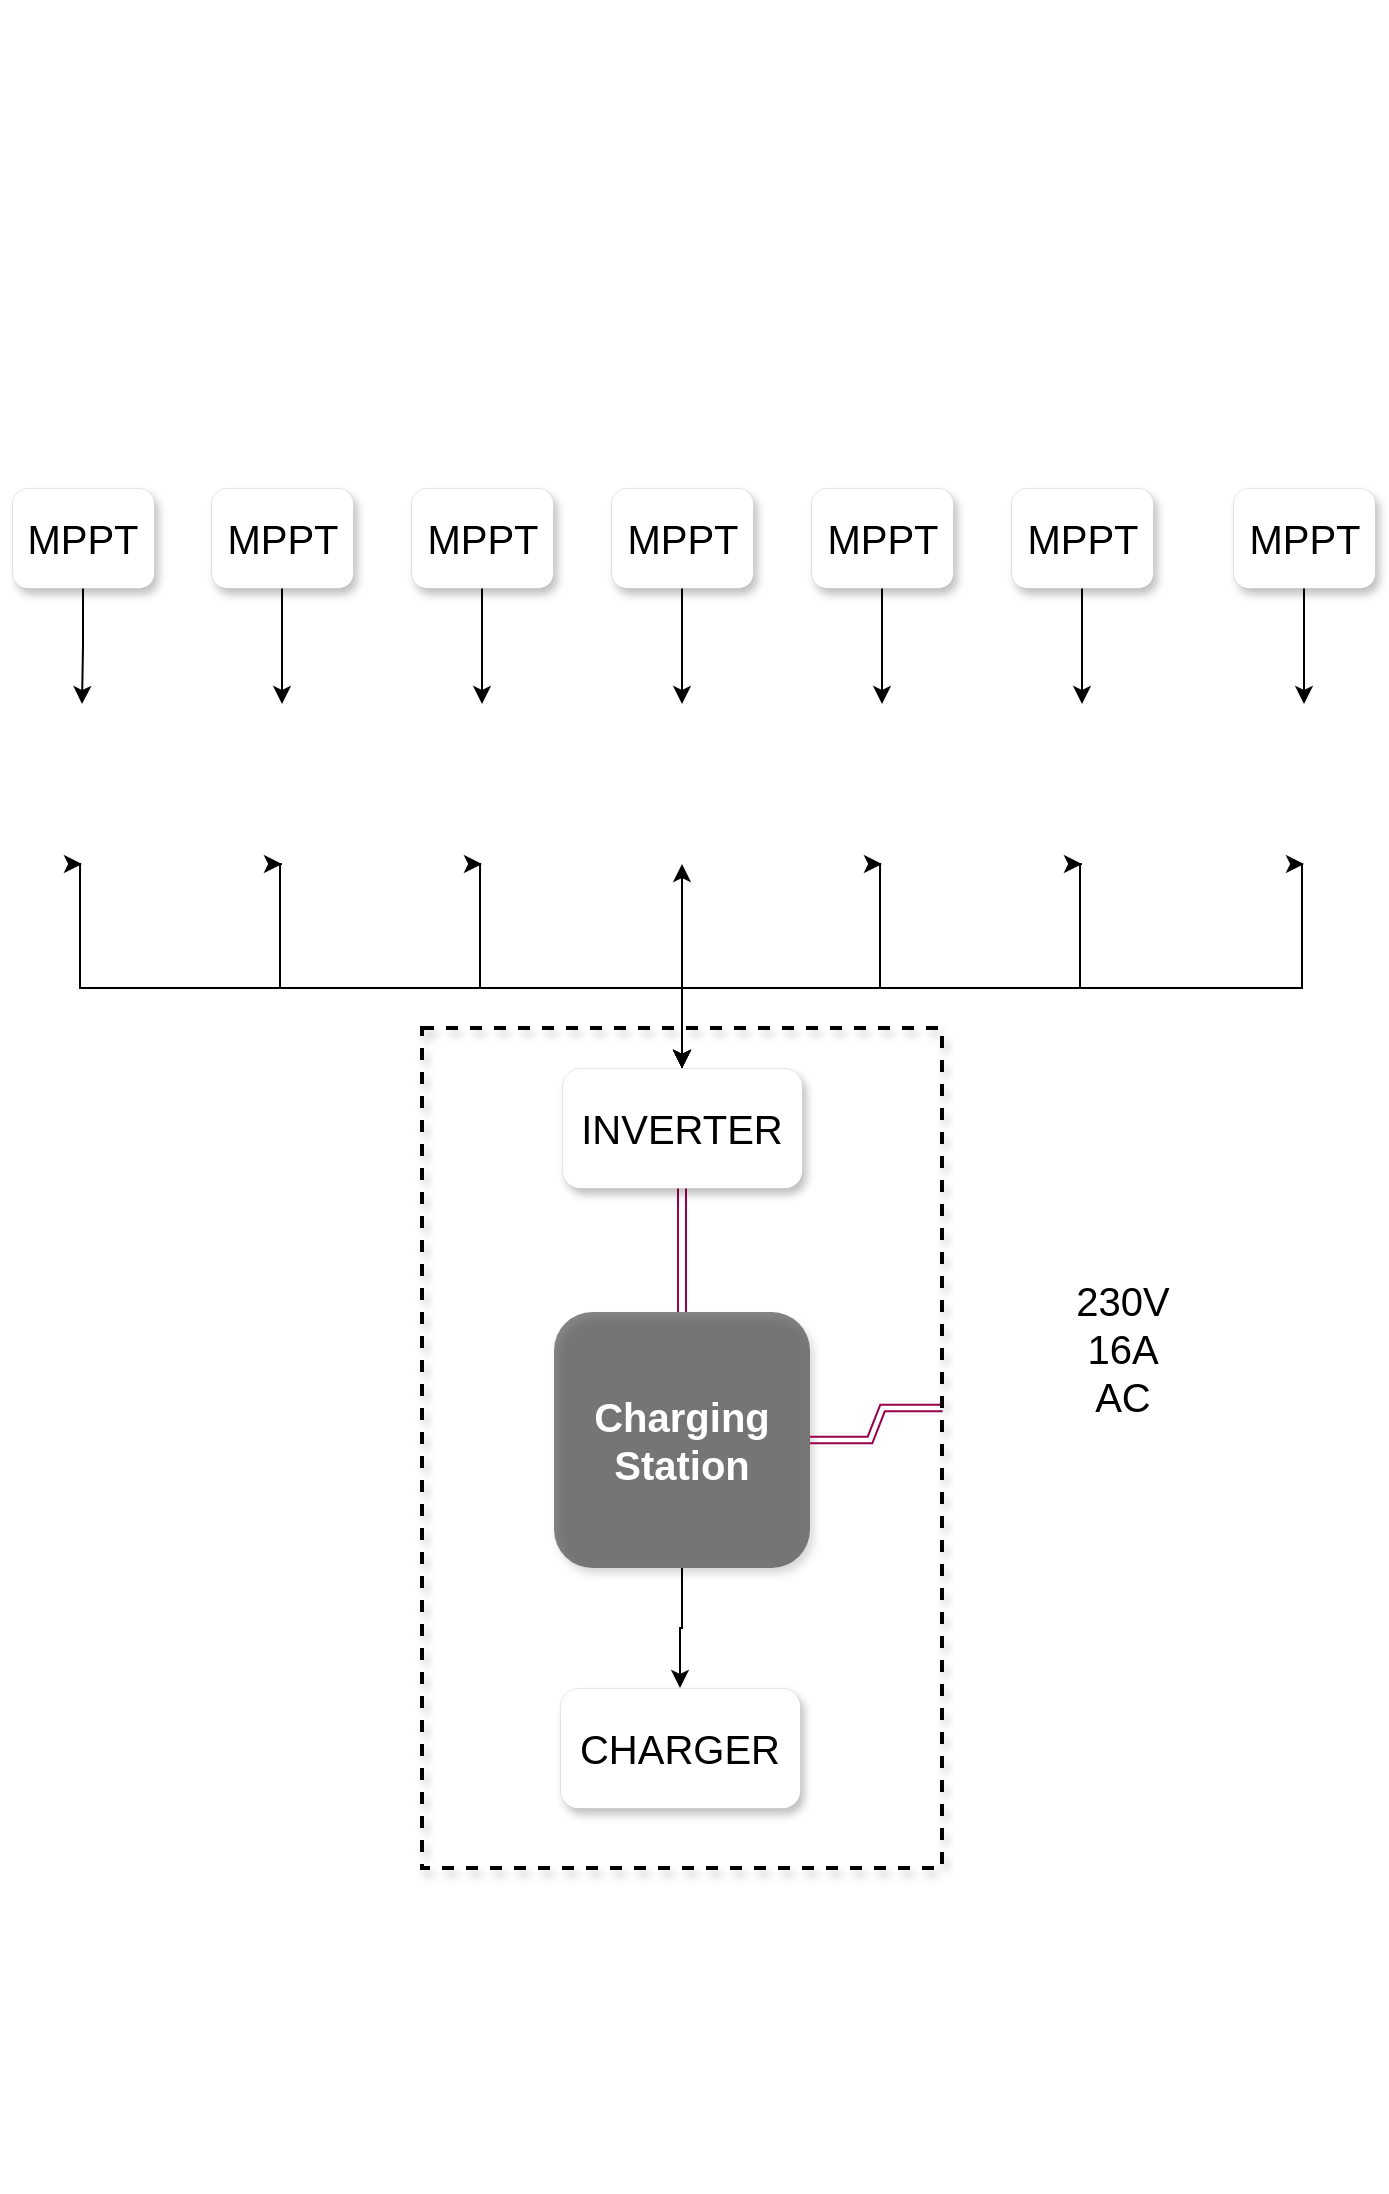 <mxfile version="16.5.6" type="github">
  <diagram id="3-a4-CI-qSKEU-WzGFCh" name="Page-1">
    <mxGraphModel dx="2944" dy="2092" grid="1" gridSize="10" guides="1" tooltips="1" connect="1" arrows="1" fold="1" page="1" pageScale="1" pageWidth="827" pageHeight="1169" math="0" shadow="0">
      <root>
        <mxCell id="0" />
        <mxCell id="1" parent="0" />
        <mxCell id="anqY4GfiEuh1hVHhhSKL-25" style="edgeStyle=orthogonalEdgeStyle;rounded=0;orthogonalLoop=1;jettySize=auto;html=1;exitX=0.5;exitY=1;exitDx=0;exitDy=0;entryX=0.5;entryY=0;entryDx=0;entryDy=0;fontSize=20;fontColor=#000000;" edge="1" parent="1" source="anqY4GfiEuh1hVHhhSKL-1" target="anqY4GfiEuh1hVHhhSKL-24">
          <mxGeometry relative="1" as="geometry" />
        </mxCell>
        <mxCell id="anqY4GfiEuh1hVHhhSKL-1" value="&lt;b style=&quot;font-size: 20px&quot;&gt;&lt;font color=&quot;#ffffff&quot; style=&quot;font-size: 20px&quot;&gt;Charging&lt;br&gt;Station&lt;/font&gt;&lt;/b&gt;" style="whiteSpace=wrap;html=1;aspect=fixed;fillColor=#333333;gradientColor=none;rounded=1;shadow=1;sketch=0;glass=0;strokeColor=none;opacity=60;" vertex="1" parent="1">
          <mxGeometry x="361" y="697" width="128" height="128" as="geometry" />
        </mxCell>
        <mxCell id="anqY4GfiEuh1hVHhhSKL-2" value="" style="shape=image;html=1;verticalAlign=top;verticalLabelPosition=bottom;labelBackgroundColor=#ffffff;imageAspect=0;aspect=fixed;image=https://cdn4.iconfinder.com/data/icons/transportation-and-vehicle/128/Transportation_And_Vehicle_3-03-128.png" vertex="1" parent="1">
          <mxGeometry x="84" y="1047" width="90" height="90" as="geometry" />
        </mxCell>
        <mxCell id="anqY4GfiEuh1hVHhhSKL-47" style="edgeStyle=orthogonalEdgeStyle;rounded=0;orthogonalLoop=1;jettySize=auto;html=1;entryX=0.5;entryY=0;entryDx=0;entryDy=0;fontSize=20;fontColor=#000000;" edge="1" parent="1" source="anqY4GfiEuh1hVHhhSKL-11" target="anqY4GfiEuh1hVHhhSKL-18">
          <mxGeometry relative="1" as="geometry">
            <Array as="points">
              <mxPoint x="124" y="535" />
              <mxPoint x="425" y="535" />
            </Array>
          </mxGeometry>
        </mxCell>
        <mxCell id="anqY4GfiEuh1hVHhhSKL-11" value="" style="shape=image;html=1;verticalAlign=top;verticalLabelPosition=bottom;labelBackgroundColor=#ffffff;imageAspect=0;aspect=fixed;image=https://cdn3.iconfinder.com/data/icons/energy-and-power-glyph-24-px/24/Automotive_battery_battery_charging_car_battery_truck_battery_vehicle_battery_2-128.png;fillOpacity=70;" vertex="1" parent="1">
          <mxGeometry x="85" y="393" width="80" height="80" as="geometry" />
        </mxCell>
        <mxCell id="anqY4GfiEuh1hVHhhSKL-48" style="edgeStyle=orthogonalEdgeStyle;rounded=0;orthogonalLoop=1;jettySize=auto;html=1;exitX=0.5;exitY=1;exitDx=0;exitDy=0;fontSize=20;fontColor=#000000;" edge="1" parent="1" source="anqY4GfiEuh1hVHhhSKL-12" target="anqY4GfiEuh1hVHhhSKL-18">
          <mxGeometry relative="1" as="geometry">
            <Array as="points">
              <mxPoint x="224" y="535" />
              <mxPoint x="425" y="535" />
            </Array>
          </mxGeometry>
        </mxCell>
        <mxCell id="anqY4GfiEuh1hVHhhSKL-12" value="" style="shape=image;html=1;verticalAlign=top;verticalLabelPosition=bottom;labelBackgroundColor=#ffffff;imageAspect=0;aspect=fixed;image=https://cdn3.iconfinder.com/data/icons/energy-and-power-glyph-24-px/24/Automotive_battery_battery_charging_car_battery_truck_battery_vehicle_battery_2-128.png;fillOpacity=70;" vertex="1" parent="1">
          <mxGeometry x="185" y="393" width="80" height="80" as="geometry" />
        </mxCell>
        <mxCell id="anqY4GfiEuh1hVHhhSKL-49" style="edgeStyle=orthogonalEdgeStyle;rounded=0;orthogonalLoop=1;jettySize=auto;html=1;entryX=0.5;entryY=0;entryDx=0;entryDy=0;fontSize=20;fontColor=#000000;" edge="1" parent="1" source="anqY4GfiEuh1hVHhhSKL-13" target="anqY4GfiEuh1hVHhhSKL-18">
          <mxGeometry relative="1" as="geometry">
            <Array as="points">
              <mxPoint x="324" y="535" />
              <mxPoint x="425" y="535" />
            </Array>
          </mxGeometry>
        </mxCell>
        <mxCell id="anqY4GfiEuh1hVHhhSKL-13" value="" style="shape=image;html=1;verticalAlign=top;verticalLabelPosition=bottom;labelBackgroundColor=#ffffff;imageAspect=0;aspect=fixed;image=https://cdn3.iconfinder.com/data/icons/energy-and-power-glyph-24-px/24/Automotive_battery_battery_charging_car_battery_truck_battery_vehicle_battery_2-128.png;fillOpacity=70;" vertex="1" parent="1">
          <mxGeometry x="285" y="393" width="80" height="80" as="geometry" />
        </mxCell>
        <mxCell id="anqY4GfiEuh1hVHhhSKL-14" value="" style="shape=image;html=1;verticalAlign=top;verticalLabelPosition=bottom;labelBackgroundColor=#ffffff;imageAspect=0;aspect=fixed;image=https://cdn3.iconfinder.com/data/icons/energy-and-power-glyph-24-px/24/Automotive_battery_battery_charging_car_battery_truck_battery_vehicle_battery_2-128.png;fillOpacity=70;" vertex="1" parent="1">
          <mxGeometry x="385" y="393" width="80" height="80" as="geometry" />
        </mxCell>
        <mxCell id="anqY4GfiEuh1hVHhhSKL-50" style="edgeStyle=orthogonalEdgeStyle;rounded=0;orthogonalLoop=1;jettySize=auto;html=1;fontSize=20;fontColor=#000000;" edge="1" parent="1" source="anqY4GfiEuh1hVHhhSKL-15">
          <mxGeometry relative="1" as="geometry">
            <mxPoint x="425" y="575" as="targetPoint" />
            <Array as="points">
              <mxPoint x="524" y="535" />
              <mxPoint x="425" y="535" />
            </Array>
          </mxGeometry>
        </mxCell>
        <mxCell id="anqY4GfiEuh1hVHhhSKL-15" value="" style="shape=image;html=1;verticalAlign=top;verticalLabelPosition=bottom;labelBackgroundColor=#ffffff;imageAspect=0;aspect=fixed;image=https://cdn3.iconfinder.com/data/icons/energy-and-power-glyph-24-px/24/Automotive_battery_battery_charging_car_battery_truck_battery_vehicle_battery_2-128.png;fillOpacity=70;" vertex="1" parent="1">
          <mxGeometry x="485" y="393" width="80" height="80" as="geometry" />
        </mxCell>
        <mxCell id="anqY4GfiEuh1hVHhhSKL-51" style="edgeStyle=orthogonalEdgeStyle;rounded=0;orthogonalLoop=1;jettySize=auto;html=1;exitX=0.5;exitY=1;exitDx=0;exitDy=0;entryX=0.5;entryY=0;entryDx=0;entryDy=0;fontSize=20;fontColor=#000000;" edge="1" parent="1" source="anqY4GfiEuh1hVHhhSKL-16" target="anqY4GfiEuh1hVHhhSKL-18">
          <mxGeometry relative="1" as="geometry">
            <Array as="points">
              <mxPoint x="624" y="535" />
              <mxPoint x="425" y="535" />
            </Array>
          </mxGeometry>
        </mxCell>
        <mxCell id="anqY4GfiEuh1hVHhhSKL-16" value="" style="shape=image;html=1;verticalAlign=top;verticalLabelPosition=bottom;labelBackgroundColor=#ffffff;imageAspect=0;aspect=fixed;image=https://cdn3.iconfinder.com/data/icons/energy-and-power-glyph-24-px/24/Automotive_battery_battery_charging_car_battery_truck_battery_vehicle_battery_2-128.png;fillOpacity=70;" vertex="1" parent="1">
          <mxGeometry x="585" y="393" width="80" height="80" as="geometry" />
        </mxCell>
        <mxCell id="anqY4GfiEuh1hVHhhSKL-19" style="edgeStyle=orthogonalEdgeStyle;rounded=0;orthogonalLoop=1;jettySize=auto;html=1;entryX=0.5;entryY=0;entryDx=0;entryDy=0;fontSize=20;fontColor=#000000;shape=link;strokeColor=#99004D;" edge="1" parent="1" source="anqY4GfiEuh1hVHhhSKL-18" target="anqY4GfiEuh1hVHhhSKL-1">
          <mxGeometry relative="1" as="geometry" />
        </mxCell>
        <mxCell id="anqY4GfiEuh1hVHhhSKL-43" style="edgeStyle=orthogonalEdgeStyle;rounded=0;orthogonalLoop=1;jettySize=auto;html=1;entryX=0.5;entryY=1;entryDx=0;entryDy=0;fontSize=20;fontColor=#000000;" edge="1" parent="1" source="anqY4GfiEuh1hVHhhSKL-18" target="anqY4GfiEuh1hVHhhSKL-14">
          <mxGeometry relative="1" as="geometry" />
        </mxCell>
        <mxCell id="anqY4GfiEuh1hVHhhSKL-53" style="edgeStyle=orthogonalEdgeStyle;rounded=0;orthogonalLoop=1;jettySize=auto;html=1;entryX=0.5;entryY=1;entryDx=0;entryDy=0;fontSize=20;fontColor=#000000;" edge="1" parent="1" source="anqY4GfiEuh1hVHhhSKL-18" target="anqY4GfiEuh1hVHhhSKL-15">
          <mxGeometry relative="1" as="geometry">
            <Array as="points">
              <mxPoint x="425" y="535" />
              <mxPoint x="524" y="535" />
            </Array>
          </mxGeometry>
        </mxCell>
        <mxCell id="anqY4GfiEuh1hVHhhSKL-54" style="edgeStyle=orthogonalEdgeStyle;rounded=0;orthogonalLoop=1;jettySize=auto;html=1;entryX=0.5;entryY=1;entryDx=0;entryDy=0;fontSize=20;fontColor=#000000;" edge="1" parent="1" source="anqY4GfiEuh1hVHhhSKL-18" target="anqY4GfiEuh1hVHhhSKL-16">
          <mxGeometry relative="1" as="geometry">
            <Array as="points">
              <mxPoint x="425" y="535" />
              <mxPoint x="624" y="535" />
            </Array>
          </mxGeometry>
        </mxCell>
        <mxCell id="anqY4GfiEuh1hVHhhSKL-55" style="edgeStyle=orthogonalEdgeStyle;rounded=0;orthogonalLoop=1;jettySize=auto;html=1;entryX=0.5;entryY=1;entryDx=0;entryDy=0;fontSize=20;fontColor=#000000;" edge="1" parent="1" source="anqY4GfiEuh1hVHhhSKL-18" target="anqY4GfiEuh1hVHhhSKL-44">
          <mxGeometry relative="1" as="geometry">
            <Array as="points">
              <mxPoint x="425" y="535" />
              <mxPoint x="735" y="535" />
            </Array>
          </mxGeometry>
        </mxCell>
        <mxCell id="anqY4GfiEuh1hVHhhSKL-56" style="edgeStyle=orthogonalEdgeStyle;rounded=0;orthogonalLoop=1;jettySize=auto;html=1;entryX=0.5;entryY=1;entryDx=0;entryDy=0;fontSize=20;fontColor=#000000;" edge="1" parent="1" source="anqY4GfiEuh1hVHhhSKL-18" target="anqY4GfiEuh1hVHhhSKL-13">
          <mxGeometry relative="1" as="geometry">
            <Array as="points">
              <mxPoint x="425" y="535" />
              <mxPoint x="324" y="535" />
            </Array>
          </mxGeometry>
        </mxCell>
        <mxCell id="anqY4GfiEuh1hVHhhSKL-57" style="edgeStyle=orthogonalEdgeStyle;rounded=0;orthogonalLoop=1;jettySize=auto;html=1;entryX=0.5;entryY=1;entryDx=0;entryDy=0;fontSize=20;fontColor=#000000;" edge="1" parent="1" source="anqY4GfiEuh1hVHhhSKL-18" target="anqY4GfiEuh1hVHhhSKL-12">
          <mxGeometry relative="1" as="geometry">
            <Array as="points">
              <mxPoint x="425" y="535" />
              <mxPoint x="224" y="535" />
            </Array>
          </mxGeometry>
        </mxCell>
        <mxCell id="anqY4GfiEuh1hVHhhSKL-58" style="edgeStyle=orthogonalEdgeStyle;rounded=0;orthogonalLoop=1;jettySize=auto;html=1;entryX=0.5;entryY=1;entryDx=0;entryDy=0;fontSize=20;fontColor=#000000;" edge="1" parent="1" source="anqY4GfiEuh1hVHhhSKL-18" target="anqY4GfiEuh1hVHhhSKL-11">
          <mxGeometry relative="1" as="geometry">
            <Array as="points">
              <mxPoint x="425" y="535" />
              <mxPoint x="124" y="535" />
            </Array>
          </mxGeometry>
        </mxCell>
        <mxCell id="anqY4GfiEuh1hVHhhSKL-18" value="&lt;font color=&quot;#000000&quot;&gt;INVERTER&lt;/font&gt;" style="rounded=1;whiteSpace=wrap;html=1;shadow=1;glass=0;sketch=0;fontSize=20;fontColor=#FFFFFF;fillColor=default;gradientColor=none;strokeColor=default;strokeWidth=0;" vertex="1" parent="1">
          <mxGeometry x="365" y="575" width="120" height="60" as="geometry" />
        </mxCell>
        <mxCell id="anqY4GfiEuh1hVHhhSKL-20" value="" style="shape=image;html=1;verticalAlign=top;verticalLabelPosition=bottom;labelBackgroundColor=#ffffff;imageAspect=0;aspect=fixed;image=https://cdn2.iconfinder.com/data/icons/business-and-education-1/512/133_Solar_Panel_Energy_technology_smart_city_technology_smart-128.png;rounded=1;shadow=1;glass=0;sketch=0;fontSize=20;fontColor=#000000;fillColor=default;gradientColor=none;fillOpacity=80;" vertex="1" parent="1">
          <mxGeometry x="129" y="45" width="128" height="128" as="geometry" />
        </mxCell>
        <mxCell id="anqY4GfiEuh1hVHhhSKL-22" value="" style="shape=image;html=1;verticalAlign=top;verticalLabelPosition=bottom;labelBackgroundColor=#ffffff;imageAspect=0;aspect=fixed;image=https://cdn2.iconfinder.com/data/icons/business-and-education-1/512/133_Solar_Panel_Energy_technology_smart_city_technology_smart-128.png;rounded=1;shadow=1;glass=0;sketch=0;fontSize=20;fontColor=#000000;fillColor=default;gradientColor=none;fillOpacity=80;" vertex="1" parent="1">
          <mxGeometry x="365" y="45" width="128" height="128" as="geometry" />
        </mxCell>
        <mxCell id="anqY4GfiEuh1hVHhhSKL-23" value="" style="shape=image;html=1;verticalAlign=top;verticalLabelPosition=bottom;labelBackgroundColor=#ffffff;imageAspect=0;aspect=fixed;image=https://cdn2.iconfinder.com/data/icons/business-and-education-1/512/133_Solar_Panel_Energy_technology_smart_city_technology_smart-128.png;rounded=1;shadow=1;glass=0;sketch=0;fontSize=20;fontColor=#000000;fillColor=default;gradientColor=none;fillOpacity=80;" vertex="1" parent="1">
          <mxGeometry x="595" y="45" width="128" height="128" as="geometry" />
        </mxCell>
        <mxCell id="anqY4GfiEuh1hVHhhSKL-24" value="&lt;font color=&quot;#000000&quot;&gt;CHARGER&lt;/font&gt;" style="rounded=1;whiteSpace=wrap;html=1;shadow=1;glass=0;sketch=0;fontSize=20;fontColor=#FFFFFF;fillColor=default;gradientColor=none;strokeColor=default;strokeWidth=0;" vertex="1" parent="1">
          <mxGeometry x="364" y="885" width="120" height="60" as="geometry" />
        </mxCell>
        <mxCell id="anqY4GfiEuh1hVHhhSKL-33" style="edgeStyle=orthogonalEdgeStyle;rounded=0;orthogonalLoop=1;jettySize=auto;html=1;fontSize=20;fontColor=#000000;" edge="1" parent="1" source="anqY4GfiEuh1hVHhhSKL-27" target="anqY4GfiEuh1hVHhhSKL-11">
          <mxGeometry relative="1" as="geometry" />
        </mxCell>
        <mxCell id="anqY4GfiEuh1hVHhhSKL-27" value="&lt;font color=&quot;#000000&quot;&gt;MPPT&lt;/font&gt;" style="rounded=1;whiteSpace=wrap;html=1;shadow=1;glass=0;sketch=0;fontSize=20;fontColor=#FFFFFF;fillColor=default;gradientColor=none;strokeColor=default;strokeWidth=0;" vertex="1" parent="1">
          <mxGeometry x="90" y="285" width="71" height="50" as="geometry" />
        </mxCell>
        <mxCell id="anqY4GfiEuh1hVHhhSKL-34" style="edgeStyle=orthogonalEdgeStyle;rounded=0;orthogonalLoop=1;jettySize=auto;html=1;fontSize=20;fontColor=#000000;" edge="1" parent="1" source="anqY4GfiEuh1hVHhhSKL-28" target="anqY4GfiEuh1hVHhhSKL-12">
          <mxGeometry relative="1" as="geometry" />
        </mxCell>
        <mxCell id="anqY4GfiEuh1hVHhhSKL-28" value="&lt;font color=&quot;#000000&quot;&gt;MPPT&lt;/font&gt;" style="rounded=1;whiteSpace=wrap;html=1;shadow=1;glass=0;sketch=0;fontSize=20;fontColor=#FFFFFF;fillColor=default;gradientColor=none;strokeColor=default;strokeWidth=0;" vertex="1" parent="1">
          <mxGeometry x="189.5" y="285" width="71" height="50" as="geometry" />
        </mxCell>
        <mxCell id="anqY4GfiEuh1hVHhhSKL-35" style="edgeStyle=orthogonalEdgeStyle;rounded=0;orthogonalLoop=1;jettySize=auto;html=1;fontSize=20;fontColor=#000000;" edge="1" parent="1" source="anqY4GfiEuh1hVHhhSKL-29" target="anqY4GfiEuh1hVHhhSKL-13">
          <mxGeometry relative="1" as="geometry" />
        </mxCell>
        <mxCell id="anqY4GfiEuh1hVHhhSKL-29" value="&lt;font color=&quot;#000000&quot;&gt;MPPT&lt;/font&gt;" style="rounded=1;whiteSpace=wrap;html=1;shadow=1;glass=0;sketch=0;fontSize=20;fontColor=#FFFFFF;fillColor=default;gradientColor=none;strokeColor=default;strokeWidth=0;" vertex="1" parent="1">
          <mxGeometry x="289.5" y="285" width="71" height="50" as="geometry" />
        </mxCell>
        <mxCell id="anqY4GfiEuh1hVHhhSKL-36" style="edgeStyle=orthogonalEdgeStyle;rounded=0;orthogonalLoop=1;jettySize=auto;html=1;entryX=0.5;entryY=0;entryDx=0;entryDy=0;fontSize=20;fontColor=#000000;" edge="1" parent="1" source="anqY4GfiEuh1hVHhhSKL-30" target="anqY4GfiEuh1hVHhhSKL-14">
          <mxGeometry relative="1" as="geometry" />
        </mxCell>
        <mxCell id="anqY4GfiEuh1hVHhhSKL-30" value="&lt;font color=&quot;#000000&quot;&gt;MPPT&lt;/font&gt;" style="rounded=1;whiteSpace=wrap;html=1;shadow=1;glass=0;sketch=0;fontSize=20;fontColor=#FFFFFF;fillColor=default;gradientColor=none;strokeColor=default;strokeWidth=0;" vertex="1" parent="1">
          <mxGeometry x="389.5" y="285" width="71" height="50" as="geometry" />
        </mxCell>
        <mxCell id="anqY4GfiEuh1hVHhhSKL-37" style="edgeStyle=orthogonalEdgeStyle;rounded=0;orthogonalLoop=1;jettySize=auto;html=1;fontSize=20;fontColor=#000000;" edge="1" parent="1" source="anqY4GfiEuh1hVHhhSKL-31" target="anqY4GfiEuh1hVHhhSKL-15">
          <mxGeometry relative="1" as="geometry" />
        </mxCell>
        <mxCell id="anqY4GfiEuh1hVHhhSKL-31" value="&lt;font color=&quot;#000000&quot;&gt;MPPT&lt;/font&gt;" style="rounded=1;whiteSpace=wrap;html=1;shadow=1;glass=0;sketch=0;fontSize=20;fontColor=#FFFFFF;fillColor=default;gradientColor=none;strokeColor=default;strokeWidth=0;" vertex="1" parent="1">
          <mxGeometry x="489.5" y="285" width="71" height="50" as="geometry" />
        </mxCell>
        <mxCell id="anqY4GfiEuh1hVHhhSKL-38" style="edgeStyle=orthogonalEdgeStyle;rounded=0;orthogonalLoop=1;jettySize=auto;html=1;fontSize=20;fontColor=#000000;" edge="1" parent="1" source="anqY4GfiEuh1hVHhhSKL-32" target="anqY4GfiEuh1hVHhhSKL-16">
          <mxGeometry relative="1" as="geometry" />
        </mxCell>
        <mxCell id="anqY4GfiEuh1hVHhhSKL-32" value="&lt;font color=&quot;#000000&quot;&gt;MPPT&lt;/font&gt;" style="rounded=1;whiteSpace=wrap;html=1;shadow=1;glass=0;sketch=0;fontSize=20;fontColor=#FFFFFF;fillColor=default;gradientColor=none;strokeColor=default;strokeWidth=0;" vertex="1" parent="1">
          <mxGeometry x="589.5" y="285" width="71" height="50" as="geometry" />
        </mxCell>
        <mxCell id="anqY4GfiEuh1hVHhhSKL-52" style="edgeStyle=orthogonalEdgeStyle;rounded=0;orthogonalLoop=1;jettySize=auto;html=1;entryX=0.5;entryY=0;entryDx=0;entryDy=0;fontSize=20;fontColor=#000000;" edge="1" parent="1" source="anqY4GfiEuh1hVHhhSKL-44" target="anqY4GfiEuh1hVHhhSKL-18">
          <mxGeometry relative="1" as="geometry">
            <Array as="points">
              <mxPoint x="735" y="535" />
              <mxPoint x="425" y="535" />
            </Array>
          </mxGeometry>
        </mxCell>
        <mxCell id="anqY4GfiEuh1hVHhhSKL-44" value="" style="shape=image;html=1;verticalAlign=top;verticalLabelPosition=bottom;labelBackgroundColor=#ffffff;imageAspect=0;aspect=fixed;image=https://cdn3.iconfinder.com/data/icons/energy-and-power-glyph-24-px/24/Automotive_battery_battery_charging_car_battery_truck_battery_vehicle_battery_2-128.png;fillOpacity=70;" vertex="1" parent="1">
          <mxGeometry x="696" y="393" width="80" height="80" as="geometry" />
        </mxCell>
        <mxCell id="anqY4GfiEuh1hVHhhSKL-46" style="edgeStyle=orthogonalEdgeStyle;rounded=0;orthogonalLoop=1;jettySize=auto;html=1;exitX=0.5;exitY=1;exitDx=0;exitDy=0;fontSize=20;fontColor=#000000;" edge="1" parent="1" source="anqY4GfiEuh1hVHhhSKL-45" target="anqY4GfiEuh1hVHhhSKL-44">
          <mxGeometry relative="1" as="geometry" />
        </mxCell>
        <mxCell id="anqY4GfiEuh1hVHhhSKL-45" value="&lt;font color=&quot;#000000&quot;&gt;MPPT&lt;/font&gt;" style="rounded=1;whiteSpace=wrap;html=1;shadow=1;glass=0;sketch=0;fontSize=20;fontColor=#FFFFFF;fillColor=default;gradientColor=none;strokeColor=default;strokeWidth=0;" vertex="1" parent="1">
          <mxGeometry x="700.5" y="285" width="71" height="50" as="geometry" />
        </mxCell>
        <mxCell id="anqY4GfiEuh1hVHhhSKL-59" value="" style="shape=image;html=1;verticalAlign=top;verticalLabelPosition=bottom;labelBackgroundColor=#ffffff;imageAspect=0;aspect=fixed;image=https://cdn4.iconfinder.com/data/icons/transportation-and-vehicle/128/Transportation_And_Vehicle_3-03-128.png" vertex="1" parent="1">
          <mxGeometry x="194" y="1047" width="90" height="90" as="geometry" />
        </mxCell>
        <mxCell id="anqY4GfiEuh1hVHhhSKL-60" value="" style="shape=image;html=1;verticalAlign=top;verticalLabelPosition=bottom;labelBackgroundColor=#ffffff;imageAspect=0;aspect=fixed;image=https://cdn4.iconfinder.com/data/icons/transportation-and-vehicle/128/Transportation_And_Vehicle_3-03-128.png" vertex="1" parent="1">
          <mxGeometry x="308.5" y="1047" width="90" height="90" as="geometry" />
        </mxCell>
        <mxCell id="anqY4GfiEuh1hVHhhSKL-61" value="" style="shape=image;html=1;verticalAlign=top;verticalLabelPosition=bottom;labelBackgroundColor=#ffffff;imageAspect=0;aspect=fixed;image=https://cdn4.iconfinder.com/data/icons/transportation-and-vehicle/128/Transportation_And_Vehicle_3-03-128.png" vertex="1" parent="1">
          <mxGeometry x="415" y="1047" width="90" height="90" as="geometry" />
        </mxCell>
        <mxCell id="anqY4GfiEuh1hVHhhSKL-62" value="" style="shape=image;html=1;verticalAlign=top;verticalLabelPosition=bottom;labelBackgroundColor=#ffffff;imageAspect=0;aspect=fixed;image=https://cdn4.iconfinder.com/data/icons/transportation-and-vehicle/128/Transportation_And_Vehicle_3-03-128.png" vertex="1" parent="1">
          <mxGeometry x="525" y="1047" width="90" height="90" as="geometry" />
        </mxCell>
        <mxCell id="anqY4GfiEuh1hVHhhSKL-63" value="" style="shape=image;html=1;verticalAlign=top;verticalLabelPosition=bottom;labelBackgroundColor=#ffffff;imageAspect=0;aspect=fixed;image=https://cdn4.iconfinder.com/data/icons/transportation-and-vehicle/128/Transportation_And_Vehicle_3-03-128.png" vertex="1" parent="1">
          <mxGeometry x="632" y="1047" width="90" height="90" as="geometry" />
        </mxCell>
        <mxCell id="anqY4GfiEuh1hVHhhSKL-64" value="" style="shape=image;html=1;verticalAlign=top;verticalLabelPosition=bottom;labelBackgroundColor=#ffffff;imageAspect=0;aspect=fixed;image=https://cdn2.iconfinder.com/data/icons/bitsies/128/Lightning-128.png;rounded=1;shadow=1;glass=0;sketch=0;fontSize=20;fontColor=#000000;strokeColor=default;strokeWidth=0;fillColor=#333333;gradientColor=none;" vertex="1" parent="1">
          <mxGeometry x="109" y="1019" width="40" height="40" as="geometry" />
        </mxCell>
        <mxCell id="anqY4GfiEuh1hVHhhSKL-65" value="" style="shape=image;html=1;verticalAlign=top;verticalLabelPosition=bottom;labelBackgroundColor=#ffffff;imageAspect=0;aspect=fixed;image=https://cdn2.iconfinder.com/data/icons/bitsies/128/Lightning-128.png;rounded=1;shadow=1;glass=0;sketch=0;fontSize=20;fontColor=#000000;strokeColor=default;strokeWidth=0;fillColor=#333333;gradientColor=none;" vertex="1" parent="1">
          <mxGeometry x="224" y="1019" width="40" height="40" as="geometry" />
        </mxCell>
        <mxCell id="anqY4GfiEuh1hVHhhSKL-66" value="" style="shape=image;html=1;verticalAlign=top;verticalLabelPosition=bottom;labelBackgroundColor=#ffffff;imageAspect=0;aspect=fixed;image=https://cdn2.iconfinder.com/data/icons/bitsies/128/Lightning-128.png;rounded=1;shadow=1;glass=0;sketch=0;fontSize=20;fontColor=#000000;strokeColor=default;strokeWidth=0;fillColor=#333333;gradientColor=none;" vertex="1" parent="1">
          <mxGeometry x="333.5" y="1019" width="40" height="40" as="geometry" />
        </mxCell>
        <mxCell id="anqY4GfiEuh1hVHhhSKL-67" value="" style="shape=image;html=1;verticalAlign=top;verticalLabelPosition=bottom;labelBackgroundColor=#ffffff;imageAspect=0;aspect=fixed;image=https://cdn2.iconfinder.com/data/icons/bitsies/128/Lightning-128.png;rounded=1;shadow=1;glass=0;sketch=0;fontSize=20;fontColor=#000000;strokeColor=default;strokeWidth=0;fillColor=#333333;gradientColor=none;" vertex="1" parent="1">
          <mxGeometry x="550" y="1019" width="40" height="40" as="geometry" />
        </mxCell>
        <mxCell id="anqY4GfiEuh1hVHhhSKL-68" value="" style="shape=image;html=1;verticalAlign=top;verticalLabelPosition=bottom;labelBackgroundColor=#ffffff;imageAspect=0;aspect=fixed;image=https://cdn2.iconfinder.com/data/icons/bitsies/128/Lightning-128.png;rounded=1;shadow=1;glass=0;sketch=0;fontSize=20;fontColor=#000000;strokeColor=default;strokeWidth=0;fillColor=#333333;gradientColor=none;" vertex="1" parent="1">
          <mxGeometry x="440" y="1019" width="40" height="40" as="geometry" />
        </mxCell>
        <mxCell id="anqY4GfiEuh1hVHhhSKL-69" value="" style="shape=image;html=1;verticalAlign=top;verticalLabelPosition=bottom;labelBackgroundColor=#ffffff;imageAspect=0;aspect=fixed;image=https://cdn2.iconfinder.com/data/icons/bitsies/128/Lightning-128.png;rounded=1;shadow=1;glass=0;sketch=0;fontSize=20;fontColor=#000000;strokeColor=default;strokeWidth=0;fillColor=#333333;gradientColor=none;" vertex="1" parent="1">
          <mxGeometry x="655" y="1019" width="40" height="40" as="geometry" />
        </mxCell>
        <mxCell id="anqY4GfiEuh1hVHhhSKL-72" style="edgeStyle=entityRelationEdgeStyle;rounded=0;orthogonalLoop=1;jettySize=auto;html=1;entryX=1;entryY=0.5;entryDx=0;entryDy=0;fontSize=20;fontColor=#000000;exitX=0.5;exitY=1;exitDx=0;exitDy=0;shape=link;strokeColor=#99004D;width=3.333;" edge="1" parent="1" source="anqY4GfiEuh1hVHhhSKL-71" target="anqY4GfiEuh1hVHhhSKL-1">
          <mxGeometry relative="1" as="geometry" />
        </mxCell>
        <mxCell id="anqY4GfiEuh1hVHhhSKL-71" value="" style="shape=image;html=1;verticalAlign=top;verticalLabelPosition=bottom;labelBackgroundColor=#ffffff;imageAspect=0;aspect=fixed;image=https://cdn1.iconfinder.com/data/icons/bnw/64x64/actions/laptoppower.png;rounded=1;shadow=1;glass=0;sketch=0;fontSize=20;fontColor=#000000;strokeColor=default;strokeWidth=0;fillColor=#333333;gradientColor=none;rotation=60;" vertex="1" parent="1">
          <mxGeometry x="551" y="697" width="64" height="64" as="geometry" />
        </mxCell>
        <mxCell id="anqY4GfiEuh1hVHhhSKL-75" value="230V&lt;br&gt;16A&lt;br&gt;AC" style="text;html=1;align=center;verticalAlign=middle;resizable=0;points=[];autosize=1;strokeColor=none;fillColor=none;fontSize=20;fontColor=#000000;" vertex="1" parent="1">
          <mxGeometry x="615" y="675" width="60" height="80" as="geometry" />
        </mxCell>
        <mxCell id="anqY4GfiEuh1hVHhhSKL-76" value="" style="rounded=0;whiteSpace=wrap;html=1;shadow=1;glass=0;sketch=0;fontSize=20;fontColor=#000000;strokeColor=default;strokeWidth=2;fillColor=none;gradientColor=none;dashed=1;" vertex="1" parent="1">
          <mxGeometry x="295" y="555" width="260" height="420" as="geometry" />
        </mxCell>
      </root>
    </mxGraphModel>
  </diagram>
</mxfile>
